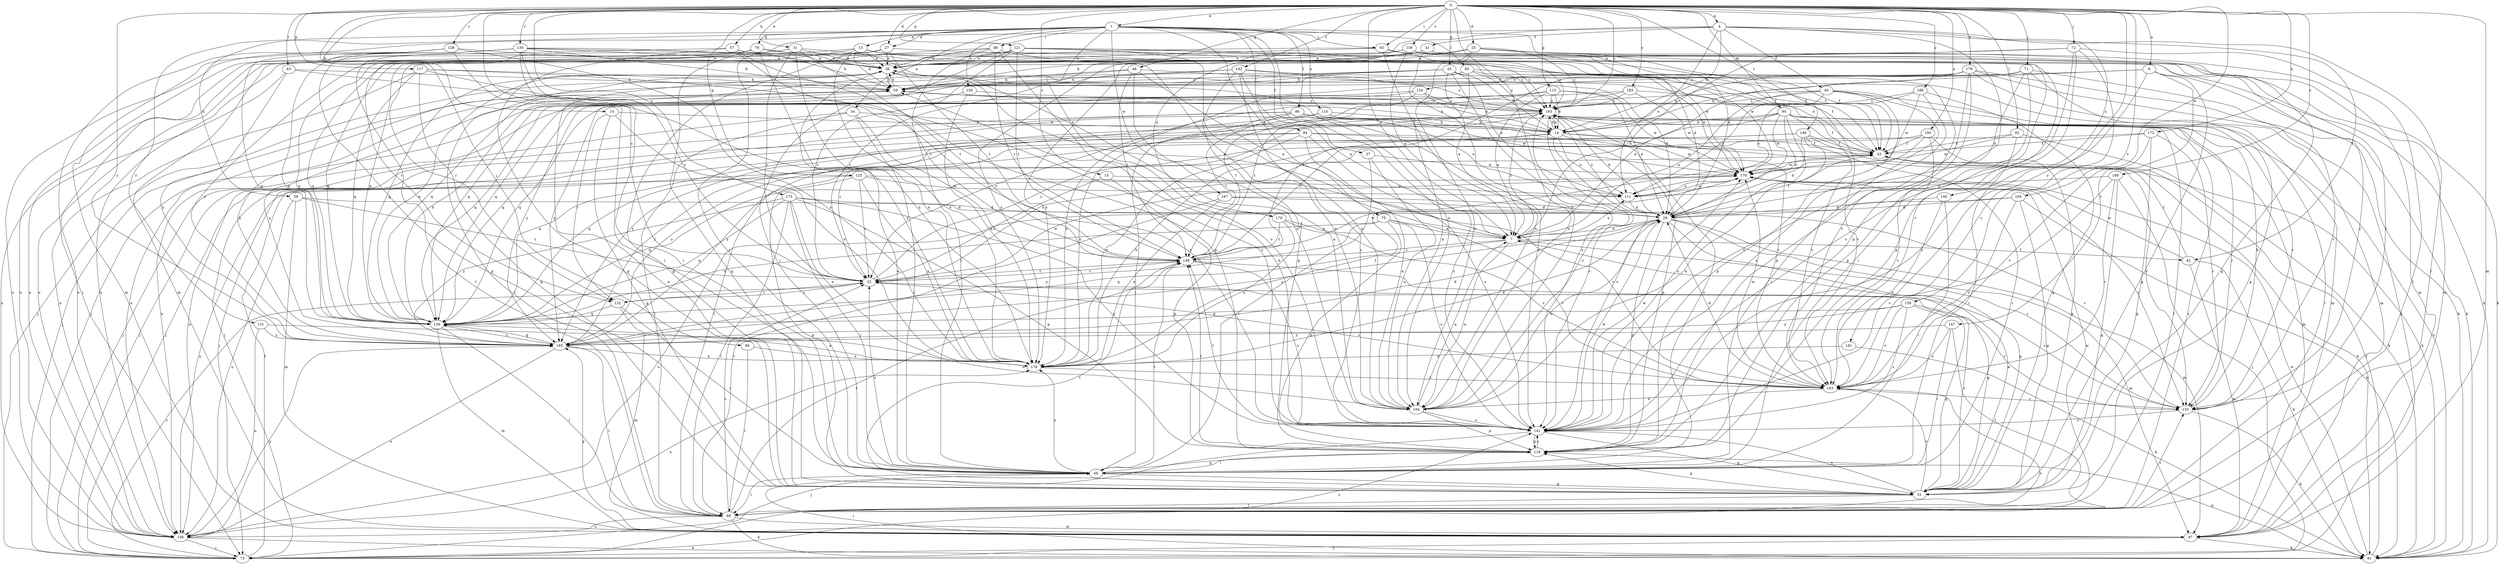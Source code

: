 strict digraph  {
0;
1;
4;
6;
7;
10;
13;
14;
15;
22;
25;
27;
29;
31;
34;
36;
37;
40;
41;
42;
43;
45;
48;
51;
57;
58;
59;
65;
66;
69;
71;
72;
73;
75;
78;
81;
82;
83;
84;
85;
86;
88;
89;
95;
97;
100;
104;
110;
111;
115;
117;
119;
121;
125;
126;
128;
130;
131;
132;
133;
139;
140;
141;
142;
146;
147;
148;
150;
154;
156;
159;
163;
165;
167;
170;
172;
175;
176;
178;
179;
181;
183;
185;
188;
189;
193;
0 -> 1  [label=a];
0 -> 4  [label=a];
0 -> 6  [label=a];
0 -> 7  [label=a];
0 -> 10  [label=b];
0 -> 15  [label=c];
0 -> 22  [label=c];
0 -> 25  [label=d];
0 -> 27  [label=d];
0 -> 31  [label=e];
0 -> 45  [label=g];
0 -> 48  [label=g];
0 -> 57  [label=h];
0 -> 65  [label=i];
0 -> 69  [label=j];
0 -> 71  [label=j];
0 -> 72  [label=j];
0 -> 82  [label=l];
0 -> 83  [label=l];
0 -> 95  [label=m];
0 -> 97  [label=m];
0 -> 100  [label=n];
0 -> 104  [label=n];
0 -> 115  [label=p];
0 -> 117  [label=p];
0 -> 121  [label=q];
0 -> 125  [label=q];
0 -> 128  [label=r];
0 -> 130  [label=r];
0 -> 139  [label=s];
0 -> 142  [label=t];
0 -> 146  [label=t];
0 -> 159  [label=v];
0 -> 165  [label=w];
0 -> 172  [label=x];
0 -> 175  [label=x];
0 -> 179  [label=y];
0 -> 181  [label=y];
0 -> 183  [label=y];
0 -> 185  [label=y];
0 -> 188  [label=z];
0 -> 189  [label=z];
0 -> 193  [label=z];
1 -> 13  [label=b];
1 -> 27  [label=d];
1 -> 29  [label=d];
1 -> 34  [label=e];
1 -> 37  [label=f];
1 -> 58  [label=h];
1 -> 65  [label=i];
1 -> 66  [label=i];
1 -> 75  [label=k];
1 -> 78  [label=k];
1 -> 84  [label=l];
1 -> 85  [label=l];
1 -> 86  [label=l];
1 -> 88  [label=l];
1 -> 104  [label=n];
1 -> 110  [label=o];
1 -> 131  [label=r];
1 -> 150  [label=u];
1 -> 167  [label=w];
1 -> 176  [label=x];
4 -> 14  [label=b];
4 -> 40  [label=f];
4 -> 41  [label=f];
4 -> 42  [label=f];
4 -> 73  [label=j];
4 -> 89  [label=l];
4 -> 111  [label=o];
4 -> 119  [label=p];
4 -> 140  [label=s];
4 -> 176  [label=x];
6 -> 14  [label=b];
6 -> 51  [label=g];
6 -> 81  [label=k];
6 -> 141  [label=s];
6 -> 147  [label=t];
6 -> 154  [label=u];
7 -> 36  [label=e];
7 -> 42  [label=f];
7 -> 97  [label=m];
7 -> 104  [label=n];
7 -> 111  [label=o];
7 -> 126  [label=q];
7 -> 148  [label=t];
7 -> 193  [label=z];
10 -> 14  [label=b];
10 -> 51  [label=g];
10 -> 132  [label=r];
10 -> 178  [label=x];
13 -> 36  [label=e];
13 -> 51  [label=g];
13 -> 59  [label=h];
13 -> 81  [label=k];
13 -> 104  [label=n];
13 -> 132  [label=r];
13 -> 156  [label=u];
14 -> 43  [label=f];
14 -> 59  [label=h];
14 -> 73  [label=j];
14 -> 111  [label=o];
14 -> 119  [label=p];
14 -> 141  [label=s];
14 -> 170  [label=w];
14 -> 193  [label=z];
15 -> 22  [label=c];
15 -> 111  [label=o];
15 -> 119  [label=p];
22 -> 132  [label=r];
22 -> 148  [label=t];
22 -> 163  [label=v];
22 -> 170  [label=w];
22 -> 193  [label=z];
25 -> 36  [label=e];
25 -> 43  [label=f];
25 -> 51  [label=g];
25 -> 97  [label=m];
25 -> 104  [label=n];
25 -> 132  [label=r];
25 -> 178  [label=x];
25 -> 193  [label=z];
27 -> 36  [label=e];
27 -> 97  [label=m];
27 -> 133  [label=r];
27 -> 148  [label=t];
27 -> 156  [label=u];
27 -> 178  [label=x];
29 -> 7  [label=a];
29 -> 43  [label=f];
29 -> 51  [label=g];
29 -> 97  [label=m];
29 -> 104  [label=n];
29 -> 119  [label=p];
29 -> 133  [label=r];
29 -> 185  [label=y];
29 -> 193  [label=z];
31 -> 22  [label=c];
31 -> 36  [label=e];
31 -> 104  [label=n];
31 -> 126  [label=q];
31 -> 148  [label=t];
31 -> 178  [label=x];
31 -> 185  [label=y];
34 -> 14  [label=b];
34 -> 66  [label=i];
34 -> 73  [label=j];
34 -> 89  [label=l];
34 -> 148  [label=t];
36 -> 59  [label=h];
36 -> 89  [label=l];
36 -> 126  [label=q];
36 -> 141  [label=s];
37 -> 66  [label=i];
37 -> 104  [label=n];
37 -> 170  [label=w];
40 -> 7  [label=a];
40 -> 66  [label=i];
40 -> 89  [label=l];
40 -> 111  [label=o];
40 -> 119  [label=p];
40 -> 126  [label=q];
40 -> 133  [label=r];
40 -> 193  [label=z];
41 -> 22  [label=c];
41 -> 36  [label=e];
41 -> 81  [label=k];
41 -> 97  [label=m];
41 -> 104  [label=n];
41 -> 178  [label=x];
42 -> 43  [label=f];
42 -> 81  [label=k];
42 -> 97  [label=m];
42 -> 170  [label=w];
43 -> 36  [label=e];
43 -> 81  [label=k];
43 -> 170  [label=w];
45 -> 7  [label=a];
45 -> 14  [label=b];
45 -> 59  [label=h];
45 -> 97  [label=m];
45 -> 111  [label=o];
45 -> 126  [label=q];
45 -> 141  [label=s];
45 -> 156  [label=u];
48 -> 7  [label=a];
48 -> 59  [label=h];
48 -> 104  [label=n];
48 -> 126  [label=q];
48 -> 148  [label=t];
48 -> 163  [label=v];
51 -> 7  [label=a];
51 -> 22  [label=c];
51 -> 36  [label=e];
51 -> 89  [label=l];
51 -> 119  [label=p];
51 -> 141  [label=s];
51 -> 148  [label=t];
51 -> 163  [label=v];
57 -> 36  [label=e];
57 -> 51  [label=g];
57 -> 59  [label=h];
57 -> 119  [label=p];
57 -> 148  [label=t];
57 -> 156  [label=u];
58 -> 22  [label=c];
58 -> 29  [label=d];
58 -> 97  [label=m];
58 -> 156  [label=u];
59 -> 36  [label=e];
59 -> 73  [label=j];
59 -> 185  [label=y];
59 -> 193  [label=z];
65 -> 36  [label=e];
65 -> 43  [label=f];
65 -> 104  [label=n];
65 -> 126  [label=q];
65 -> 193  [label=z];
66 -> 22  [label=c];
66 -> 36  [label=e];
66 -> 51  [label=g];
66 -> 89  [label=l];
66 -> 119  [label=p];
66 -> 148  [label=t];
66 -> 178  [label=x];
66 -> 193  [label=z];
69 -> 89  [label=l];
69 -> 178  [label=x];
71 -> 29  [label=d];
71 -> 51  [label=g];
71 -> 59  [label=h];
71 -> 119  [label=p];
71 -> 133  [label=r];
71 -> 148  [label=t];
72 -> 7  [label=a];
72 -> 36  [label=e];
72 -> 89  [label=l];
72 -> 119  [label=p];
72 -> 141  [label=s];
72 -> 163  [label=v];
73 -> 22  [label=c];
73 -> 43  [label=f];
73 -> 141  [label=s];
73 -> 163  [label=v];
75 -> 7  [label=a];
75 -> 119  [label=p];
75 -> 126  [label=q];
75 -> 141  [label=s];
75 -> 163  [label=v];
75 -> 185  [label=y];
78 -> 36  [label=e];
78 -> 51  [label=g];
78 -> 89  [label=l];
78 -> 156  [label=u];
78 -> 178  [label=x];
78 -> 193  [label=z];
81 -> 43  [label=f];
81 -> 66  [label=i];
81 -> 119  [label=p];
81 -> 170  [label=w];
81 -> 193  [label=z];
82 -> 43  [label=f];
82 -> 66  [label=i];
82 -> 81  [label=k];
82 -> 170  [label=w];
83 -> 59  [label=h];
83 -> 141  [label=s];
83 -> 156  [label=u];
83 -> 185  [label=y];
84 -> 43  [label=f];
84 -> 104  [label=n];
84 -> 126  [label=q];
84 -> 133  [label=r];
84 -> 141  [label=s];
84 -> 178  [label=x];
84 -> 185  [label=y];
85 -> 43  [label=f];
85 -> 59  [label=h];
85 -> 73  [label=j];
85 -> 104  [label=n];
85 -> 170  [label=w];
85 -> 193  [label=z];
86 -> 14  [label=b];
86 -> 66  [label=i];
86 -> 73  [label=j];
86 -> 111  [label=o];
86 -> 141  [label=s];
86 -> 148  [label=t];
86 -> 156  [label=u];
86 -> 163  [label=v];
88 -> 36  [label=e];
88 -> 66  [label=i];
88 -> 126  [label=q];
88 -> 141  [label=s];
88 -> 148  [label=t];
88 -> 193  [label=z];
89 -> 22  [label=c];
89 -> 81  [label=k];
89 -> 97  [label=m];
89 -> 133  [label=r];
89 -> 148  [label=t];
89 -> 156  [label=u];
89 -> 170  [label=w];
89 -> 193  [label=z];
95 -> 14  [label=b];
95 -> 29  [label=d];
95 -> 43  [label=f];
95 -> 73  [label=j];
95 -> 133  [label=r];
95 -> 141  [label=s];
95 -> 148  [label=t];
95 -> 163  [label=v];
95 -> 170  [label=w];
97 -> 73  [label=j];
97 -> 81  [label=k];
97 -> 185  [label=y];
100 -> 43  [label=f];
100 -> 51  [label=g];
100 -> 111  [label=o];
100 -> 163  [label=v];
100 -> 185  [label=y];
104 -> 7  [label=a];
104 -> 119  [label=p];
104 -> 141  [label=s];
104 -> 193  [label=z];
110 -> 14  [label=b];
110 -> 89  [label=l];
110 -> 170  [label=w];
110 -> 178  [label=x];
111 -> 29  [label=d];
111 -> 170  [label=w];
115 -> 7  [label=a];
115 -> 14  [label=b];
115 -> 29  [label=d];
115 -> 148  [label=t];
115 -> 156  [label=u];
115 -> 170  [label=w];
115 -> 185  [label=y];
115 -> 193  [label=z];
117 -> 51  [label=g];
117 -> 59  [label=h];
117 -> 126  [label=q];
117 -> 141  [label=s];
117 -> 156  [label=u];
117 -> 178  [label=x];
119 -> 66  [label=i];
119 -> 141  [label=s];
119 -> 148  [label=t];
121 -> 22  [label=c];
121 -> 29  [label=d];
121 -> 36  [label=e];
121 -> 43  [label=f];
121 -> 66  [label=i];
121 -> 104  [label=n];
121 -> 126  [label=q];
121 -> 148  [label=t];
121 -> 170  [label=w];
125 -> 22  [label=c];
125 -> 51  [label=g];
125 -> 111  [label=o];
125 -> 156  [label=u];
125 -> 163  [label=v];
125 -> 178  [label=x];
126 -> 36  [label=e];
126 -> 59  [label=h];
126 -> 89  [label=l];
126 -> 97  [label=m];
126 -> 178  [label=x];
126 -> 185  [label=y];
128 -> 36  [label=e];
128 -> 66  [label=i];
128 -> 97  [label=m];
128 -> 126  [label=q];
128 -> 178  [label=x];
130 -> 22  [label=c];
130 -> 36  [label=e];
130 -> 51  [label=g];
130 -> 59  [label=h];
130 -> 66  [label=i];
130 -> 126  [label=q];
130 -> 156  [label=u];
130 -> 163  [label=v];
130 -> 170  [label=w];
131 -> 104  [label=n];
131 -> 156  [label=u];
131 -> 185  [label=y];
132 -> 22  [label=c];
132 -> 66  [label=i];
132 -> 97  [label=m];
132 -> 126  [label=q];
133 -> 22  [label=c];
133 -> 59  [label=h];
133 -> 81  [label=k];
133 -> 141  [label=s];
139 -> 7  [label=a];
139 -> 36  [label=e];
139 -> 43  [label=f];
139 -> 59  [label=h];
139 -> 66  [label=i];
139 -> 133  [label=r];
139 -> 156  [label=u];
140 -> 29  [label=d];
140 -> 66  [label=i];
140 -> 163  [label=v];
141 -> 29  [label=d];
141 -> 51  [label=g];
141 -> 59  [label=h];
141 -> 73  [label=j];
141 -> 119  [label=p];
141 -> 148  [label=t];
141 -> 170  [label=w];
142 -> 7  [label=a];
142 -> 29  [label=d];
142 -> 59  [label=h];
142 -> 73  [label=j];
142 -> 119  [label=p];
142 -> 141  [label=s];
142 -> 193  [label=z];
146 -> 29  [label=d];
146 -> 43  [label=f];
146 -> 66  [label=i];
146 -> 81  [label=k];
146 -> 104  [label=n];
146 -> 126  [label=q];
146 -> 185  [label=y];
147 -> 66  [label=i];
147 -> 89  [label=l];
147 -> 163  [label=v];
147 -> 185  [label=y];
148 -> 22  [label=c];
148 -> 51  [label=g];
148 -> 141  [label=s];
148 -> 170  [label=w];
150 -> 126  [label=q];
150 -> 178  [label=x];
150 -> 193  [label=z];
154 -> 14  [label=b];
154 -> 126  [label=q];
154 -> 148  [label=t];
154 -> 178  [label=x];
154 -> 193  [label=z];
156 -> 73  [label=j];
156 -> 81  [label=k];
156 -> 178  [label=x];
156 -> 185  [label=y];
159 -> 51  [label=g];
159 -> 126  [label=q];
159 -> 133  [label=r];
159 -> 141  [label=s];
159 -> 163  [label=v];
159 -> 185  [label=y];
163 -> 29  [label=d];
163 -> 104  [label=n];
163 -> 133  [label=r];
163 -> 170  [label=w];
165 -> 29  [label=d];
165 -> 51  [label=g];
165 -> 81  [label=k];
165 -> 156  [label=u];
165 -> 163  [label=v];
167 -> 29  [label=d];
167 -> 89  [label=l];
167 -> 133  [label=r];
167 -> 178  [label=x];
170 -> 111  [label=o];
170 -> 126  [label=q];
170 -> 133  [label=r];
172 -> 22  [label=c];
172 -> 43  [label=f];
172 -> 51  [label=g];
172 -> 133  [label=r];
172 -> 163  [label=v];
175 -> 29  [label=d];
175 -> 66  [label=i];
175 -> 89  [label=l];
175 -> 119  [label=p];
175 -> 126  [label=q];
175 -> 141  [label=s];
175 -> 178  [label=x];
175 -> 185  [label=y];
176 -> 7  [label=a];
176 -> 148  [label=t];
176 -> 163  [label=v];
176 -> 178  [label=x];
178 -> 14  [label=b];
178 -> 29  [label=d];
178 -> 43  [label=f];
178 -> 163  [label=v];
179 -> 7  [label=a];
179 -> 14  [label=b];
179 -> 59  [label=h];
179 -> 73  [label=j];
179 -> 81  [label=k];
179 -> 97  [label=m];
179 -> 119  [label=p];
179 -> 126  [label=q];
179 -> 141  [label=s];
181 -> 81  [label=k];
181 -> 178  [label=x];
183 -> 22  [label=c];
183 -> 163  [label=v];
183 -> 170  [label=w];
183 -> 185  [label=y];
183 -> 193  [label=z];
185 -> 29  [label=d];
185 -> 59  [label=h];
185 -> 89  [label=l];
185 -> 126  [label=q];
185 -> 156  [label=u];
185 -> 178  [label=x];
188 -> 51  [label=g];
188 -> 111  [label=o];
188 -> 141  [label=s];
188 -> 170  [label=w];
188 -> 193  [label=z];
189 -> 51  [label=g];
189 -> 73  [label=j];
189 -> 111  [label=o];
189 -> 141  [label=s];
189 -> 163  [label=v];
193 -> 14  [label=b];
193 -> 22  [label=c];
193 -> 29  [label=d];
193 -> 73  [label=j];
193 -> 89  [label=l];
193 -> 97  [label=m];
193 -> 141  [label=s];
193 -> 185  [label=y];
}
